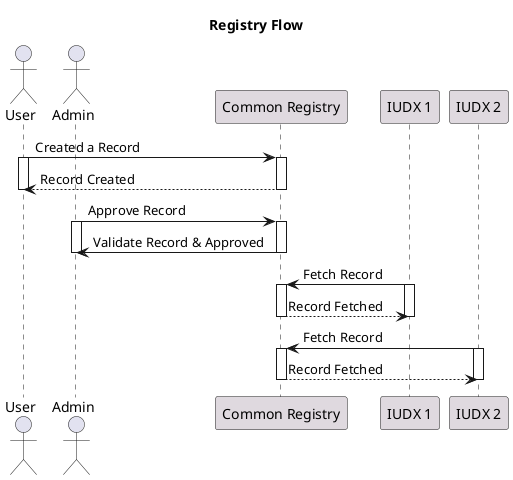 @startuml
title Registry Flow

actor User1 as "User" order 1
actor User2 as "Admin" order 2
participant iudx1 as "IUDX 1" order 3 #DFd9Df
participant iudx2 as "IUDX 2" order 4 #DFd9Df
participant Registry as "Common Registry" order 2 #DFd9Df

User1 -> Registry: Created a Record
activate User1
activate Registry
Registry --> User1: Record Created
deactivate User1
deactivate Registry

User2 -> Registry: Approve Record
activate User2
activate Registry
Registry -> User2: Validate Record & Approved
deactivate Registry
deactivate User2

iudx1 -> Registry: Fetch Record
activate iudx1
activate Registry
Registry --> iudx1: Record Fetched
deactivate iudx1
deactivate Registry

iudx2 -> Registry: Fetch Record
activate iudx2
activate Registry
Registry --> iudx2: Record Fetched
deactivate iudx2
deactivate Registry

@enduml
